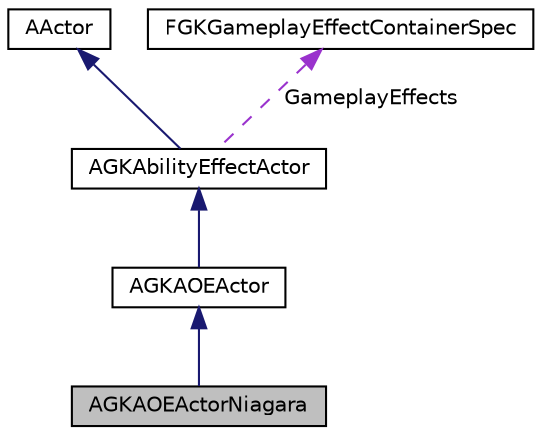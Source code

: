 digraph "AGKAOEActorNiagara"
{
 // LATEX_PDF_SIZE
  edge [fontname="Helvetica",fontsize="10",labelfontname="Helvetica",labelfontsize="10"];
  node [fontname="Helvetica",fontsize="10",shape=record];
  Node1 [label="AGKAOEActorNiagara",height=0.2,width=0.4,color="black", fillcolor="grey75", style="filled", fontcolor="black",tooltip=" "];
  Node2 -> Node1 [dir="back",color="midnightblue",fontsize="10",style="solid",fontname="Helvetica"];
  Node2 [label="AGKAOEActor",height=0.2,width=0.4,color="black", fillcolor="white", style="filled",URL="$classAGKAOEActor.html",tooltip=" "];
  Node3 -> Node2 [dir="back",color="midnightblue",fontsize="10",style="solid",fontname="Helvetica"];
  Node3 [label="AGKAbilityEffectActor",height=0.2,width=0.4,color="black", fillcolor="white", style="filled",URL="$classAGKAbilityEffectActor.html",tooltip=" "];
  Node4 -> Node3 [dir="back",color="midnightblue",fontsize="10",style="solid",fontname="Helvetica"];
  Node4 [label="AActor",height=0.2,width=0.4,color="black", fillcolor="white", style="filled",tooltip=" "];
  Node5 -> Node3 [dir="back",color="darkorchid3",fontsize="10",style="dashed",label=" GameplayEffects" ,fontname="Helvetica"];
  Node5 [label="FGKGameplayEffectContainerSpec",height=0.2,width=0.4,color="black", fillcolor="white", style="filled",URL="$structFGKGameplayEffectContainerSpec.html",tooltip=" "];
}
